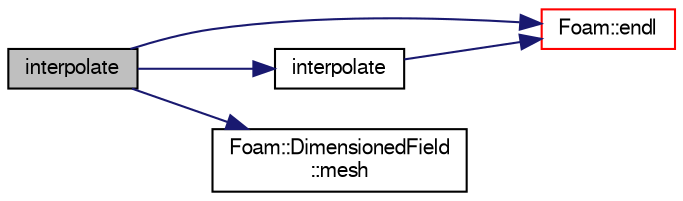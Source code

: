 digraph "interpolate"
{
  bgcolor="transparent";
  edge [fontname="FreeSans",fontsize="10",labelfontname="FreeSans",labelfontsize="10"];
  node [fontname="FreeSans",fontsize="10",shape=record];
  rankdir="LR";
  Node27530 [label="interpolate",height=0.2,width=0.4,color="black", fillcolor="grey75", style="filled", fontcolor="black"];
  Node27530 -> Node27531 [color="midnightblue",fontsize="10",style="solid",fontname="FreeSans"];
  Node27531 [label="Foam::endl",height=0.2,width=0.4,color="red",URL="$a21124.html#a2db8fe02a0d3909e9351bb4275b23ce4",tooltip="Add newline and flush stream. "];
  Node27530 -> Node27533 [color="midnightblue",fontsize="10",style="solid",fontname="FreeSans"];
  Node27533 [label="interpolate",height=0.2,width=0.4,color="black",URL="$a21134.html#addbc18784300dd0955a9bf79f8e2c43b"];
  Node27533 -> Node27531 [color="midnightblue",fontsize="10",style="solid",fontname="FreeSans"];
  Node27530 -> Node27534 [color="midnightblue",fontsize="10",style="solid",fontname="FreeSans"];
  Node27534 [label="Foam::DimensionedField\l::mesh",height=0.2,width=0.4,color="black",URL="$a26390.html#a8f1110830348a1448a14ab5e3cf47e3b",tooltip="Return mesh. "];
}
